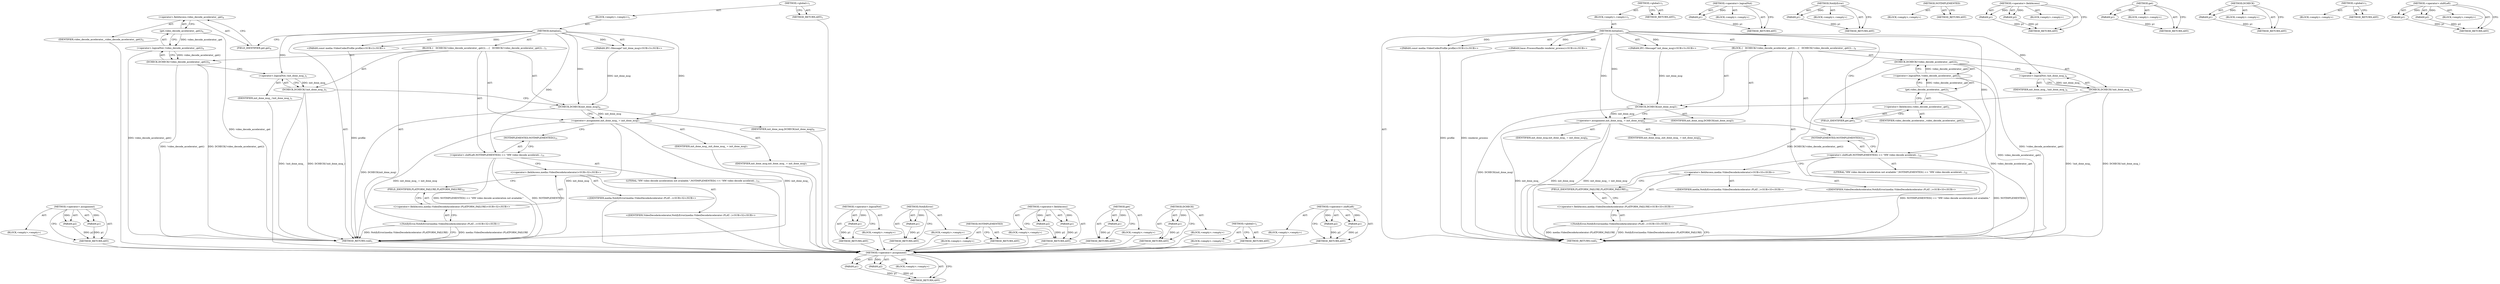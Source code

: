 digraph "&lt;operator&gt;.shiftLeft" {
vulnerable_78 [label=<(METHOD,&lt;operator&gt;.assignment)>];
vulnerable_79 [label=<(PARAM,p1)>];
vulnerable_80 [label=<(PARAM,p2)>];
vulnerable_81 [label=<(BLOCK,&lt;empty&gt;,&lt;empty&gt;)>];
vulnerable_82 [label=<(METHOD_RETURN,ANY)>];
vulnerable_6 [label=<(METHOD,&lt;global&gt;)<SUB>1</SUB>>];
vulnerable_7 [label=<(BLOCK,&lt;empty&gt;,&lt;empty&gt;)<SUB>1</SUB>>];
vulnerable_8 [label=<(METHOD,Initialize)<SUB>1</SUB>>];
vulnerable_9 [label="<(PARAM,const media::VideoCodecProfile profile)<SUB>2</SUB>>"];
vulnerable_10 [label="<(PARAM,IPC::Message* init_done_msg)<SUB>3</SUB>>"];
vulnerable_11 [label="<(PARAM,base::ProcessHandle renderer_process)<SUB>4</SUB>>"];
vulnerable_12 [label=<(BLOCK,{
   DCHECK(!video_decode_accelerator_.get());
...,{
   DCHECK(!video_decode_accelerator_.get());
...)<SUB>4</SUB>>];
vulnerable_13 [label=<(DCHECK,DCHECK(!video_decode_accelerator_.get()))<SUB>5</SUB>>];
vulnerable_14 [label=<(&lt;operator&gt;.logicalNot,!video_decode_accelerator_.get())<SUB>5</SUB>>];
vulnerable_15 [label=<(get,video_decode_accelerator_.get())<SUB>5</SUB>>];
vulnerable_16 [label=<(&lt;operator&gt;.fieldAccess,video_decode_accelerator_.get)<SUB>5</SUB>>];
vulnerable_17 [label=<(IDENTIFIER,video_decode_accelerator_,video_decode_accelerator_.get())<SUB>5</SUB>>];
vulnerable_18 [label=<(FIELD_IDENTIFIER,get,get)<SUB>5</SUB>>];
vulnerable_19 [label=<(DCHECK,DCHECK(!init_done_msg_))<SUB>6</SUB>>];
vulnerable_20 [label=<(&lt;operator&gt;.logicalNot,!init_done_msg_)<SUB>6</SUB>>];
vulnerable_21 [label=<(IDENTIFIER,init_done_msg_,!init_done_msg_)<SUB>6</SUB>>];
vulnerable_22 [label=<(DCHECK,DCHECK(init_done_msg))<SUB>7</SUB>>];
vulnerable_23 [label=<(IDENTIFIER,init_done_msg,DCHECK(init_done_msg))<SUB>7</SUB>>];
vulnerable_24 [label=<(&lt;operator&gt;.assignment,init_done_msg_ = init_done_msg)<SUB>8</SUB>>];
vulnerable_25 [label=<(IDENTIFIER,init_done_msg_,init_done_msg_ = init_done_msg)<SUB>8</SUB>>];
vulnerable_26 [label=<(IDENTIFIER,init_done_msg,init_done_msg_ = init_done_msg)<SUB>8</SUB>>];
vulnerable_27 [label=<(&lt;operator&gt;.shiftLeft,NOTIMPLEMENTED() &lt;&lt; &quot;HW video decode accelerati...)<SUB>32</SUB>>];
vulnerable_28 [label=<(NOTIMPLEMENTED,NOTIMPLEMENTED())<SUB>32</SUB>>];
vulnerable_29 [label=<(LITERAL,&quot;HW video decode acceleration not available.&quot;,NOTIMPLEMENTED() &lt;&lt; &quot;HW video decode accelerati...)<SUB>32</SUB>>];
vulnerable_30 [label="<(NotifyError,NotifyError(media::VideoDecodeAccelerator::PLAT...)<SUB>33</SUB>>"];
vulnerable_31 [label="<(&lt;operator&gt;.fieldAccess,media::VideoDecodeAccelerator::PLATFORM_FAILURE)<SUB>33</SUB>>"];
vulnerable_32 [label="<(&lt;operator&gt;.fieldAccess,media::VideoDecodeAccelerator)<SUB>33</SUB>>"];
vulnerable_33 [label="<(IDENTIFIER,media,NotifyError(media::VideoDecodeAccelerator::PLAT...)<SUB>33</SUB>>"];
vulnerable_34 [label="<(IDENTIFIER,VideoDecodeAccelerator,NotifyError(media::VideoDecodeAccelerator::PLAT...)<SUB>33</SUB>>"];
vulnerable_35 [label=<(FIELD_IDENTIFIER,PLATFORM_FAILURE,PLATFORM_FAILURE)<SUB>33</SUB>>];
vulnerable_36 [label=<(METHOD_RETURN,void)<SUB>1</SUB>>];
vulnerable_38 [label=<(METHOD_RETURN,ANY)<SUB>1</SUB>>];
vulnerable_65 [label=<(METHOD,&lt;operator&gt;.logicalNot)>];
vulnerable_66 [label=<(PARAM,p1)>];
vulnerable_67 [label=<(BLOCK,&lt;empty&gt;,&lt;empty&gt;)>];
vulnerable_68 [label=<(METHOD_RETURN,ANY)>];
vulnerable_91 [label=<(METHOD,NotifyError)>];
vulnerable_92 [label=<(PARAM,p1)>];
vulnerable_93 [label=<(BLOCK,&lt;empty&gt;,&lt;empty&gt;)>];
vulnerable_94 [label=<(METHOD_RETURN,ANY)>];
vulnerable_88 [label=<(METHOD,NOTIMPLEMENTED)>];
vulnerable_89 [label=<(BLOCK,&lt;empty&gt;,&lt;empty&gt;)>];
vulnerable_90 [label=<(METHOD_RETURN,ANY)>];
vulnerable_73 [label=<(METHOD,&lt;operator&gt;.fieldAccess)>];
vulnerable_74 [label=<(PARAM,p1)>];
vulnerable_75 [label=<(PARAM,p2)>];
vulnerable_76 [label=<(BLOCK,&lt;empty&gt;,&lt;empty&gt;)>];
vulnerable_77 [label=<(METHOD_RETURN,ANY)>];
vulnerable_69 [label=<(METHOD,get)>];
vulnerable_70 [label=<(PARAM,p1)>];
vulnerable_71 [label=<(BLOCK,&lt;empty&gt;,&lt;empty&gt;)>];
vulnerable_72 [label=<(METHOD_RETURN,ANY)>];
vulnerable_61 [label=<(METHOD,DCHECK)>];
vulnerable_62 [label=<(PARAM,p1)>];
vulnerable_63 [label=<(BLOCK,&lt;empty&gt;,&lt;empty&gt;)>];
vulnerable_64 [label=<(METHOD_RETURN,ANY)>];
vulnerable_55 [label=<(METHOD,&lt;global&gt;)<SUB>1</SUB>>];
vulnerable_56 [label=<(BLOCK,&lt;empty&gt;,&lt;empty&gt;)>];
vulnerable_57 [label=<(METHOD_RETURN,ANY)>];
vulnerable_83 [label=<(METHOD,&lt;operator&gt;.shiftLeft)>];
vulnerable_84 [label=<(PARAM,p1)>];
vulnerable_85 [label=<(PARAM,p2)>];
vulnerable_86 [label=<(BLOCK,&lt;empty&gt;,&lt;empty&gt;)>];
vulnerable_87 [label=<(METHOD_RETURN,ANY)>];
fixed_75 [label=<(METHOD,&lt;operator&gt;.assignment)>];
fixed_76 [label=<(PARAM,p1)>];
fixed_77 [label=<(PARAM,p2)>];
fixed_78 [label=<(BLOCK,&lt;empty&gt;,&lt;empty&gt;)>];
fixed_79 [label=<(METHOD_RETURN,ANY)>];
fixed_6 [label=<(METHOD,&lt;global&gt;)<SUB>1</SUB>>];
fixed_7 [label=<(BLOCK,&lt;empty&gt;,&lt;empty&gt;)<SUB>1</SUB>>];
fixed_8 [label=<(METHOD,Initialize)<SUB>1</SUB>>];
fixed_9 [label="<(PARAM,const media::VideoCodecProfile profile)<SUB>2</SUB>>"];
fixed_10 [label="<(PARAM,IPC::Message* init_done_msg)<SUB>3</SUB>>"];
fixed_11 [label=<(BLOCK,{
   DCHECK(!video_decode_accelerator_.get());
...,{
   DCHECK(!video_decode_accelerator_.get());
...)<SUB>3</SUB>>];
fixed_12 [label=<(DCHECK,DCHECK(!video_decode_accelerator_.get()))<SUB>4</SUB>>];
fixed_13 [label=<(&lt;operator&gt;.logicalNot,!video_decode_accelerator_.get())<SUB>4</SUB>>];
fixed_14 [label=<(get,video_decode_accelerator_.get())<SUB>4</SUB>>];
fixed_15 [label=<(&lt;operator&gt;.fieldAccess,video_decode_accelerator_.get)<SUB>4</SUB>>];
fixed_16 [label=<(IDENTIFIER,video_decode_accelerator_,video_decode_accelerator_.get())<SUB>4</SUB>>];
fixed_17 [label=<(FIELD_IDENTIFIER,get,get)<SUB>4</SUB>>];
fixed_18 [label=<(DCHECK,DCHECK(!init_done_msg_))<SUB>5</SUB>>];
fixed_19 [label=<(&lt;operator&gt;.logicalNot,!init_done_msg_)<SUB>5</SUB>>];
fixed_20 [label=<(IDENTIFIER,init_done_msg_,!init_done_msg_)<SUB>5</SUB>>];
fixed_21 [label=<(DCHECK,DCHECK(init_done_msg))<SUB>6</SUB>>];
fixed_22 [label=<(IDENTIFIER,init_done_msg,DCHECK(init_done_msg))<SUB>6</SUB>>];
fixed_23 [label=<(&lt;operator&gt;.assignment,init_done_msg_ = init_done_msg)<SUB>7</SUB>>];
fixed_24 [label=<(IDENTIFIER,init_done_msg_,init_done_msg_ = init_done_msg)<SUB>7</SUB>>];
fixed_25 [label=<(IDENTIFIER,init_done_msg,init_done_msg_ = init_done_msg)<SUB>7</SUB>>];
fixed_26 [label=<(&lt;operator&gt;.shiftLeft,NOTIMPLEMENTED() &lt;&lt; &quot;HW video decode accelerati...)<SUB>31</SUB>>];
fixed_27 [label=<(NOTIMPLEMENTED,NOTIMPLEMENTED())<SUB>31</SUB>>];
fixed_28 [label=<(LITERAL,&quot;HW video decode acceleration not available.&quot;,NOTIMPLEMENTED() &lt;&lt; &quot;HW video decode accelerati...)<SUB>31</SUB>>];
fixed_29 [label="<(NotifyError,NotifyError(media::VideoDecodeAccelerator::PLAT...)<SUB>32</SUB>>"];
fixed_30 [label="<(&lt;operator&gt;.fieldAccess,media::VideoDecodeAccelerator::PLATFORM_FAILURE)<SUB>32</SUB>>"];
fixed_31 [label="<(&lt;operator&gt;.fieldAccess,media::VideoDecodeAccelerator)<SUB>32</SUB>>"];
fixed_32 [label="<(IDENTIFIER,media,NotifyError(media::VideoDecodeAccelerator::PLAT...)<SUB>32</SUB>>"];
fixed_33 [label="<(IDENTIFIER,VideoDecodeAccelerator,NotifyError(media::VideoDecodeAccelerator::PLAT...)<SUB>32</SUB>>"];
fixed_34 [label=<(FIELD_IDENTIFIER,PLATFORM_FAILURE,PLATFORM_FAILURE)<SUB>32</SUB>>];
fixed_35 [label=<(METHOD_RETURN,void)<SUB>1</SUB>>];
fixed_37 [label=<(METHOD_RETURN,ANY)<SUB>1</SUB>>];
fixed_62 [label=<(METHOD,&lt;operator&gt;.logicalNot)>];
fixed_63 [label=<(PARAM,p1)>];
fixed_64 [label=<(BLOCK,&lt;empty&gt;,&lt;empty&gt;)>];
fixed_65 [label=<(METHOD_RETURN,ANY)>];
fixed_88 [label=<(METHOD,NotifyError)>];
fixed_89 [label=<(PARAM,p1)>];
fixed_90 [label=<(BLOCK,&lt;empty&gt;,&lt;empty&gt;)>];
fixed_91 [label=<(METHOD_RETURN,ANY)>];
fixed_85 [label=<(METHOD,NOTIMPLEMENTED)>];
fixed_86 [label=<(BLOCK,&lt;empty&gt;,&lt;empty&gt;)>];
fixed_87 [label=<(METHOD_RETURN,ANY)>];
fixed_70 [label=<(METHOD,&lt;operator&gt;.fieldAccess)>];
fixed_71 [label=<(PARAM,p1)>];
fixed_72 [label=<(PARAM,p2)>];
fixed_73 [label=<(BLOCK,&lt;empty&gt;,&lt;empty&gt;)>];
fixed_74 [label=<(METHOD_RETURN,ANY)>];
fixed_66 [label=<(METHOD,get)>];
fixed_67 [label=<(PARAM,p1)>];
fixed_68 [label=<(BLOCK,&lt;empty&gt;,&lt;empty&gt;)>];
fixed_69 [label=<(METHOD_RETURN,ANY)>];
fixed_58 [label=<(METHOD,DCHECK)>];
fixed_59 [label=<(PARAM,p1)>];
fixed_60 [label=<(BLOCK,&lt;empty&gt;,&lt;empty&gt;)>];
fixed_61 [label=<(METHOD_RETURN,ANY)>];
fixed_52 [label=<(METHOD,&lt;global&gt;)<SUB>1</SUB>>];
fixed_53 [label=<(BLOCK,&lt;empty&gt;,&lt;empty&gt;)>];
fixed_54 [label=<(METHOD_RETURN,ANY)>];
fixed_80 [label=<(METHOD,&lt;operator&gt;.shiftLeft)>];
fixed_81 [label=<(PARAM,p1)>];
fixed_82 [label=<(PARAM,p2)>];
fixed_83 [label=<(BLOCK,&lt;empty&gt;,&lt;empty&gt;)>];
fixed_84 [label=<(METHOD_RETURN,ANY)>];
vulnerable_78 -> vulnerable_79  [key=0, label="AST: "];
vulnerable_78 -> vulnerable_79  [key=1, label="DDG: "];
vulnerable_78 -> vulnerable_81  [key=0, label="AST: "];
vulnerable_78 -> vulnerable_80  [key=0, label="AST: "];
vulnerable_78 -> vulnerable_80  [key=1, label="DDG: "];
vulnerable_78 -> vulnerable_82  [key=0, label="AST: "];
vulnerable_78 -> vulnerable_82  [key=1, label="CFG: "];
vulnerable_79 -> vulnerable_82  [key=0, label="DDG: p1"];
vulnerable_80 -> vulnerable_82  [key=0, label="DDG: p2"];
vulnerable_6 -> vulnerable_7  [key=0, label="AST: "];
vulnerable_6 -> vulnerable_38  [key=0, label="AST: "];
vulnerable_6 -> vulnerable_38  [key=1, label="CFG: "];
vulnerable_7 -> vulnerable_8  [key=0, label="AST: "];
vulnerable_8 -> vulnerable_9  [key=0, label="AST: "];
vulnerable_8 -> vulnerable_9  [key=1, label="DDG: "];
vulnerable_8 -> vulnerable_10  [key=0, label="AST: "];
vulnerable_8 -> vulnerable_10  [key=1, label="DDG: "];
vulnerable_8 -> vulnerable_11  [key=0, label="AST: "];
vulnerable_8 -> vulnerable_11  [key=1, label="DDG: "];
vulnerable_8 -> vulnerable_12  [key=0, label="AST: "];
vulnerable_8 -> vulnerable_36  [key=0, label="AST: "];
vulnerable_8 -> vulnerable_18  [key=0, label="CFG: "];
vulnerable_8 -> vulnerable_24  [key=0, label="DDG: "];
vulnerable_8 -> vulnerable_22  [key=0, label="DDG: "];
vulnerable_8 -> vulnerable_27  [key=0, label="DDG: "];
vulnerable_8 -> vulnerable_20  [key=0, label="DDG: "];
vulnerable_9 -> vulnerable_36  [key=0, label="DDG: profile"];
vulnerable_10 -> vulnerable_22  [key=0, label="DDG: init_done_msg"];
vulnerable_11 -> vulnerable_36  [key=0, label="DDG: renderer_process"];
vulnerable_12 -> vulnerable_13  [key=0, label="AST: "];
vulnerable_12 -> vulnerable_19  [key=0, label="AST: "];
vulnerable_12 -> vulnerable_22  [key=0, label="AST: "];
vulnerable_12 -> vulnerable_24  [key=0, label="AST: "];
vulnerable_12 -> vulnerable_27  [key=0, label="AST: "];
vulnerable_12 -> vulnerable_30  [key=0, label="AST: "];
vulnerable_13 -> vulnerable_14  [key=0, label="AST: "];
vulnerable_13 -> vulnerable_20  [key=0, label="CFG: "];
vulnerable_13 -> vulnerable_36  [key=0, label="DDG: !video_decode_accelerator_.get()"];
vulnerable_13 -> vulnerable_36  [key=1, label="DDG: DCHECK(!video_decode_accelerator_.get())"];
vulnerable_14 -> vulnerable_15  [key=0, label="AST: "];
vulnerable_14 -> vulnerable_13  [key=0, label="CFG: "];
vulnerable_14 -> vulnerable_13  [key=1, label="DDG: video_decode_accelerator_.get()"];
vulnerable_14 -> vulnerable_36  [key=0, label="DDG: video_decode_accelerator_.get()"];
vulnerable_15 -> vulnerable_16  [key=0, label="AST: "];
vulnerable_15 -> vulnerable_14  [key=0, label="CFG: "];
vulnerable_15 -> vulnerable_14  [key=1, label="DDG: video_decode_accelerator_.get"];
vulnerable_15 -> vulnerable_36  [key=0, label="DDG: video_decode_accelerator_.get"];
vulnerable_16 -> vulnerable_17  [key=0, label="AST: "];
vulnerable_16 -> vulnerable_18  [key=0, label="AST: "];
vulnerable_16 -> vulnerable_15  [key=0, label="CFG: "];
vulnerable_18 -> vulnerable_16  [key=0, label="CFG: "];
vulnerable_19 -> vulnerable_20  [key=0, label="AST: "];
vulnerable_19 -> vulnerable_22  [key=0, label="CFG: "];
vulnerable_19 -> vulnerable_36  [key=0, label="DDG: !init_done_msg_"];
vulnerable_19 -> vulnerable_36  [key=1, label="DDG: DCHECK(!init_done_msg_)"];
vulnerable_20 -> vulnerable_21  [key=0, label="AST: "];
vulnerable_20 -> vulnerable_19  [key=0, label="CFG: "];
vulnerable_20 -> vulnerable_19  [key=1, label="DDG: init_done_msg_"];
vulnerable_22 -> vulnerable_23  [key=0, label="AST: "];
vulnerable_22 -> vulnerable_24  [key=0, label="CFG: "];
vulnerable_22 -> vulnerable_24  [key=1, label="DDG: init_done_msg"];
vulnerable_22 -> vulnerable_36  [key=0, label="DDG: DCHECK(init_done_msg)"];
vulnerable_24 -> vulnerable_25  [key=0, label="AST: "];
vulnerable_24 -> vulnerable_26  [key=0, label="AST: "];
vulnerable_24 -> vulnerable_28  [key=0, label="CFG: "];
vulnerable_24 -> vulnerable_36  [key=0, label="DDG: init_done_msg_"];
vulnerable_24 -> vulnerable_36  [key=1, label="DDG: init_done_msg"];
vulnerable_24 -> vulnerable_36  [key=2, label="DDG: init_done_msg_ = init_done_msg"];
vulnerable_27 -> vulnerable_28  [key=0, label="AST: "];
vulnerable_27 -> vulnerable_29  [key=0, label="AST: "];
vulnerable_27 -> vulnerable_32  [key=0, label="CFG: "];
vulnerable_27 -> vulnerable_36  [key=0, label="DDG: NOTIMPLEMENTED()"];
vulnerable_27 -> vulnerable_36  [key=1, label="DDG: NOTIMPLEMENTED() &lt;&lt; &quot;HW video decode acceleration not available.&quot;"];
vulnerable_28 -> vulnerable_27  [key=0, label="CFG: "];
vulnerable_30 -> vulnerable_31  [key=0, label="AST: "];
vulnerable_30 -> vulnerable_36  [key=0, label="CFG: "];
vulnerable_30 -> vulnerable_36  [key=1, label="DDG: media::VideoDecodeAccelerator::PLATFORM_FAILURE"];
vulnerable_30 -> vulnerable_36  [key=2, label="DDG: NotifyError(media::VideoDecodeAccelerator::PLATFORM_FAILURE)"];
vulnerable_31 -> vulnerable_32  [key=0, label="AST: "];
vulnerable_31 -> vulnerable_35  [key=0, label="AST: "];
vulnerable_31 -> vulnerable_30  [key=0, label="CFG: "];
vulnerable_32 -> vulnerable_33  [key=0, label="AST: "];
vulnerable_32 -> vulnerable_34  [key=0, label="AST: "];
vulnerable_32 -> vulnerable_35  [key=0, label="CFG: "];
vulnerable_35 -> vulnerable_31  [key=0, label="CFG: "];
vulnerable_65 -> vulnerable_66  [key=0, label="AST: "];
vulnerable_65 -> vulnerable_66  [key=1, label="DDG: "];
vulnerable_65 -> vulnerable_67  [key=0, label="AST: "];
vulnerable_65 -> vulnerable_68  [key=0, label="AST: "];
vulnerable_65 -> vulnerable_68  [key=1, label="CFG: "];
vulnerable_66 -> vulnerable_68  [key=0, label="DDG: p1"];
vulnerable_91 -> vulnerable_92  [key=0, label="AST: "];
vulnerable_91 -> vulnerable_92  [key=1, label="DDG: "];
vulnerable_91 -> vulnerable_93  [key=0, label="AST: "];
vulnerable_91 -> vulnerable_94  [key=0, label="AST: "];
vulnerable_91 -> vulnerable_94  [key=1, label="CFG: "];
vulnerable_92 -> vulnerable_94  [key=0, label="DDG: p1"];
vulnerable_88 -> vulnerable_89  [key=0, label="AST: "];
vulnerable_88 -> vulnerable_90  [key=0, label="AST: "];
vulnerable_88 -> vulnerable_90  [key=1, label="CFG: "];
vulnerable_73 -> vulnerable_74  [key=0, label="AST: "];
vulnerable_73 -> vulnerable_74  [key=1, label="DDG: "];
vulnerable_73 -> vulnerable_76  [key=0, label="AST: "];
vulnerable_73 -> vulnerable_75  [key=0, label="AST: "];
vulnerable_73 -> vulnerable_75  [key=1, label="DDG: "];
vulnerable_73 -> vulnerable_77  [key=0, label="AST: "];
vulnerable_73 -> vulnerable_77  [key=1, label="CFG: "];
vulnerable_74 -> vulnerable_77  [key=0, label="DDG: p1"];
vulnerable_75 -> vulnerable_77  [key=0, label="DDG: p2"];
vulnerable_69 -> vulnerable_70  [key=0, label="AST: "];
vulnerable_69 -> vulnerable_70  [key=1, label="DDG: "];
vulnerable_69 -> vulnerable_71  [key=0, label="AST: "];
vulnerable_69 -> vulnerable_72  [key=0, label="AST: "];
vulnerable_69 -> vulnerable_72  [key=1, label="CFG: "];
vulnerable_70 -> vulnerable_72  [key=0, label="DDG: p1"];
vulnerable_61 -> vulnerable_62  [key=0, label="AST: "];
vulnerable_61 -> vulnerable_62  [key=1, label="DDG: "];
vulnerable_61 -> vulnerable_63  [key=0, label="AST: "];
vulnerable_61 -> vulnerable_64  [key=0, label="AST: "];
vulnerable_61 -> vulnerable_64  [key=1, label="CFG: "];
vulnerable_62 -> vulnerable_64  [key=0, label="DDG: p1"];
vulnerable_55 -> vulnerable_56  [key=0, label="AST: "];
vulnerable_55 -> vulnerable_57  [key=0, label="AST: "];
vulnerable_55 -> vulnerable_57  [key=1, label="CFG: "];
vulnerable_83 -> vulnerable_84  [key=0, label="AST: "];
vulnerable_83 -> vulnerable_84  [key=1, label="DDG: "];
vulnerable_83 -> vulnerable_86  [key=0, label="AST: "];
vulnerable_83 -> vulnerable_85  [key=0, label="AST: "];
vulnerable_83 -> vulnerable_85  [key=1, label="DDG: "];
vulnerable_83 -> vulnerable_87  [key=0, label="AST: "];
vulnerable_83 -> vulnerable_87  [key=1, label="CFG: "];
vulnerable_84 -> vulnerable_87  [key=0, label="DDG: p1"];
vulnerable_85 -> vulnerable_87  [key=0, label="DDG: p2"];
fixed_75 -> fixed_76  [key=0, label="AST: "];
fixed_75 -> fixed_76  [key=1, label="DDG: "];
fixed_75 -> fixed_78  [key=0, label="AST: "];
fixed_75 -> fixed_77  [key=0, label="AST: "];
fixed_75 -> fixed_77  [key=1, label="DDG: "];
fixed_75 -> fixed_79  [key=0, label="AST: "];
fixed_75 -> fixed_79  [key=1, label="CFG: "];
fixed_76 -> fixed_79  [key=0, label="DDG: p1"];
fixed_77 -> fixed_79  [key=0, label="DDG: p2"];
fixed_78 -> vulnerable_78  [key=0];
fixed_79 -> vulnerable_78  [key=0];
fixed_6 -> fixed_7  [key=0, label="AST: "];
fixed_6 -> fixed_37  [key=0, label="AST: "];
fixed_6 -> fixed_37  [key=1, label="CFG: "];
fixed_7 -> fixed_8  [key=0, label="AST: "];
fixed_8 -> fixed_9  [key=0, label="AST: "];
fixed_8 -> fixed_9  [key=1, label="DDG: "];
fixed_8 -> fixed_10  [key=0, label="AST: "];
fixed_8 -> fixed_10  [key=1, label="DDG: "];
fixed_8 -> fixed_11  [key=0, label="AST: "];
fixed_8 -> fixed_35  [key=0, label="AST: "];
fixed_8 -> fixed_17  [key=0, label="CFG: "];
fixed_8 -> fixed_23  [key=0, label="DDG: "];
fixed_8 -> fixed_21  [key=0, label="DDG: "];
fixed_8 -> fixed_26  [key=0, label="DDG: "];
fixed_8 -> fixed_19  [key=0, label="DDG: "];
fixed_9 -> fixed_35  [key=0, label="DDG: profile"];
fixed_10 -> fixed_21  [key=0, label="DDG: init_done_msg"];
fixed_11 -> fixed_12  [key=0, label="AST: "];
fixed_11 -> fixed_18  [key=0, label="AST: "];
fixed_11 -> fixed_21  [key=0, label="AST: "];
fixed_11 -> fixed_23  [key=0, label="AST: "];
fixed_11 -> fixed_26  [key=0, label="AST: "];
fixed_11 -> fixed_29  [key=0, label="AST: "];
fixed_12 -> fixed_13  [key=0, label="AST: "];
fixed_12 -> fixed_19  [key=0, label="CFG: "];
fixed_12 -> fixed_35  [key=0, label="DDG: !video_decode_accelerator_.get()"];
fixed_12 -> fixed_35  [key=1, label="DDG: DCHECK(!video_decode_accelerator_.get())"];
fixed_13 -> fixed_14  [key=0, label="AST: "];
fixed_13 -> fixed_12  [key=0, label="CFG: "];
fixed_13 -> fixed_12  [key=1, label="DDG: video_decode_accelerator_.get()"];
fixed_13 -> fixed_35  [key=0, label="DDG: video_decode_accelerator_.get()"];
fixed_14 -> fixed_15  [key=0, label="AST: "];
fixed_14 -> fixed_13  [key=0, label="CFG: "];
fixed_14 -> fixed_13  [key=1, label="DDG: video_decode_accelerator_.get"];
fixed_14 -> fixed_35  [key=0, label="DDG: video_decode_accelerator_.get"];
fixed_15 -> fixed_16  [key=0, label="AST: "];
fixed_15 -> fixed_17  [key=0, label="AST: "];
fixed_15 -> fixed_14  [key=0, label="CFG: "];
fixed_16 -> vulnerable_78  [key=0];
fixed_17 -> fixed_15  [key=0, label="CFG: "];
fixed_18 -> fixed_19  [key=0, label="AST: "];
fixed_18 -> fixed_21  [key=0, label="CFG: "];
fixed_18 -> fixed_35  [key=0, label="DDG: !init_done_msg_"];
fixed_18 -> fixed_35  [key=1, label="DDG: DCHECK(!init_done_msg_)"];
fixed_19 -> fixed_20  [key=0, label="AST: "];
fixed_19 -> fixed_18  [key=0, label="CFG: "];
fixed_19 -> fixed_18  [key=1, label="DDG: init_done_msg_"];
fixed_20 -> vulnerable_78  [key=0];
fixed_21 -> fixed_22  [key=0, label="AST: "];
fixed_21 -> fixed_23  [key=0, label="CFG: "];
fixed_21 -> fixed_23  [key=1, label="DDG: init_done_msg"];
fixed_21 -> fixed_35  [key=0, label="DDG: DCHECK(init_done_msg)"];
fixed_22 -> vulnerable_78  [key=0];
fixed_23 -> fixed_24  [key=0, label="AST: "];
fixed_23 -> fixed_25  [key=0, label="AST: "];
fixed_23 -> fixed_27  [key=0, label="CFG: "];
fixed_23 -> fixed_35  [key=0, label="DDG: init_done_msg_"];
fixed_23 -> fixed_35  [key=1, label="DDG: init_done_msg"];
fixed_23 -> fixed_35  [key=2, label="DDG: init_done_msg_ = init_done_msg"];
fixed_24 -> vulnerable_78  [key=0];
fixed_25 -> vulnerable_78  [key=0];
fixed_26 -> fixed_27  [key=0, label="AST: "];
fixed_26 -> fixed_28  [key=0, label="AST: "];
fixed_26 -> fixed_31  [key=0, label="CFG: "];
fixed_26 -> fixed_35  [key=0, label="DDG: NOTIMPLEMENTED()"];
fixed_26 -> fixed_35  [key=1, label="DDG: NOTIMPLEMENTED() &lt;&lt; &quot;HW video decode acceleration not available.&quot;"];
fixed_27 -> fixed_26  [key=0, label="CFG: "];
fixed_28 -> vulnerable_78  [key=0];
fixed_29 -> fixed_30  [key=0, label="AST: "];
fixed_29 -> fixed_35  [key=0, label="CFG: "];
fixed_29 -> fixed_35  [key=1, label="DDG: media::VideoDecodeAccelerator::PLATFORM_FAILURE"];
fixed_29 -> fixed_35  [key=2, label="DDG: NotifyError(media::VideoDecodeAccelerator::PLATFORM_FAILURE)"];
fixed_30 -> fixed_31  [key=0, label="AST: "];
fixed_30 -> fixed_34  [key=0, label="AST: "];
fixed_30 -> fixed_29  [key=0, label="CFG: "];
fixed_31 -> fixed_32  [key=0, label="AST: "];
fixed_31 -> fixed_33  [key=0, label="AST: "];
fixed_31 -> fixed_34  [key=0, label="CFG: "];
fixed_32 -> vulnerable_78  [key=0];
fixed_33 -> vulnerable_78  [key=0];
fixed_34 -> fixed_30  [key=0, label="CFG: "];
fixed_35 -> vulnerable_78  [key=0];
fixed_37 -> vulnerable_78  [key=0];
fixed_62 -> fixed_63  [key=0, label="AST: "];
fixed_62 -> fixed_63  [key=1, label="DDG: "];
fixed_62 -> fixed_64  [key=0, label="AST: "];
fixed_62 -> fixed_65  [key=0, label="AST: "];
fixed_62 -> fixed_65  [key=1, label="CFG: "];
fixed_63 -> fixed_65  [key=0, label="DDG: p1"];
fixed_64 -> vulnerable_78  [key=0];
fixed_65 -> vulnerable_78  [key=0];
fixed_88 -> fixed_89  [key=0, label="AST: "];
fixed_88 -> fixed_89  [key=1, label="DDG: "];
fixed_88 -> fixed_90  [key=0, label="AST: "];
fixed_88 -> fixed_91  [key=0, label="AST: "];
fixed_88 -> fixed_91  [key=1, label="CFG: "];
fixed_89 -> fixed_91  [key=0, label="DDG: p1"];
fixed_90 -> vulnerable_78  [key=0];
fixed_91 -> vulnerable_78  [key=0];
fixed_85 -> fixed_86  [key=0, label="AST: "];
fixed_85 -> fixed_87  [key=0, label="AST: "];
fixed_85 -> fixed_87  [key=1, label="CFG: "];
fixed_86 -> vulnerable_78  [key=0];
fixed_87 -> vulnerable_78  [key=0];
fixed_70 -> fixed_71  [key=0, label="AST: "];
fixed_70 -> fixed_71  [key=1, label="DDG: "];
fixed_70 -> fixed_73  [key=0, label="AST: "];
fixed_70 -> fixed_72  [key=0, label="AST: "];
fixed_70 -> fixed_72  [key=1, label="DDG: "];
fixed_70 -> fixed_74  [key=0, label="AST: "];
fixed_70 -> fixed_74  [key=1, label="CFG: "];
fixed_71 -> fixed_74  [key=0, label="DDG: p1"];
fixed_72 -> fixed_74  [key=0, label="DDG: p2"];
fixed_73 -> vulnerable_78  [key=0];
fixed_74 -> vulnerable_78  [key=0];
fixed_66 -> fixed_67  [key=0, label="AST: "];
fixed_66 -> fixed_67  [key=1, label="DDG: "];
fixed_66 -> fixed_68  [key=0, label="AST: "];
fixed_66 -> fixed_69  [key=0, label="AST: "];
fixed_66 -> fixed_69  [key=1, label="CFG: "];
fixed_67 -> fixed_69  [key=0, label="DDG: p1"];
fixed_68 -> vulnerable_78  [key=0];
fixed_69 -> vulnerable_78  [key=0];
fixed_58 -> fixed_59  [key=0, label="AST: "];
fixed_58 -> fixed_59  [key=1, label="DDG: "];
fixed_58 -> fixed_60  [key=0, label="AST: "];
fixed_58 -> fixed_61  [key=0, label="AST: "];
fixed_58 -> fixed_61  [key=1, label="CFG: "];
fixed_59 -> fixed_61  [key=0, label="DDG: p1"];
fixed_60 -> vulnerable_78  [key=0];
fixed_61 -> vulnerable_78  [key=0];
fixed_52 -> fixed_53  [key=0, label="AST: "];
fixed_52 -> fixed_54  [key=0, label="AST: "];
fixed_52 -> fixed_54  [key=1, label="CFG: "];
fixed_53 -> vulnerable_78  [key=0];
fixed_54 -> vulnerable_78  [key=0];
fixed_80 -> fixed_81  [key=0, label="AST: "];
fixed_80 -> fixed_81  [key=1, label="DDG: "];
fixed_80 -> fixed_83  [key=0, label="AST: "];
fixed_80 -> fixed_82  [key=0, label="AST: "];
fixed_80 -> fixed_82  [key=1, label="DDG: "];
fixed_80 -> fixed_84  [key=0, label="AST: "];
fixed_80 -> fixed_84  [key=1, label="CFG: "];
fixed_81 -> fixed_84  [key=0, label="DDG: p1"];
fixed_82 -> fixed_84  [key=0, label="DDG: p2"];
fixed_83 -> vulnerable_78  [key=0];
fixed_84 -> vulnerable_78  [key=0];
}
